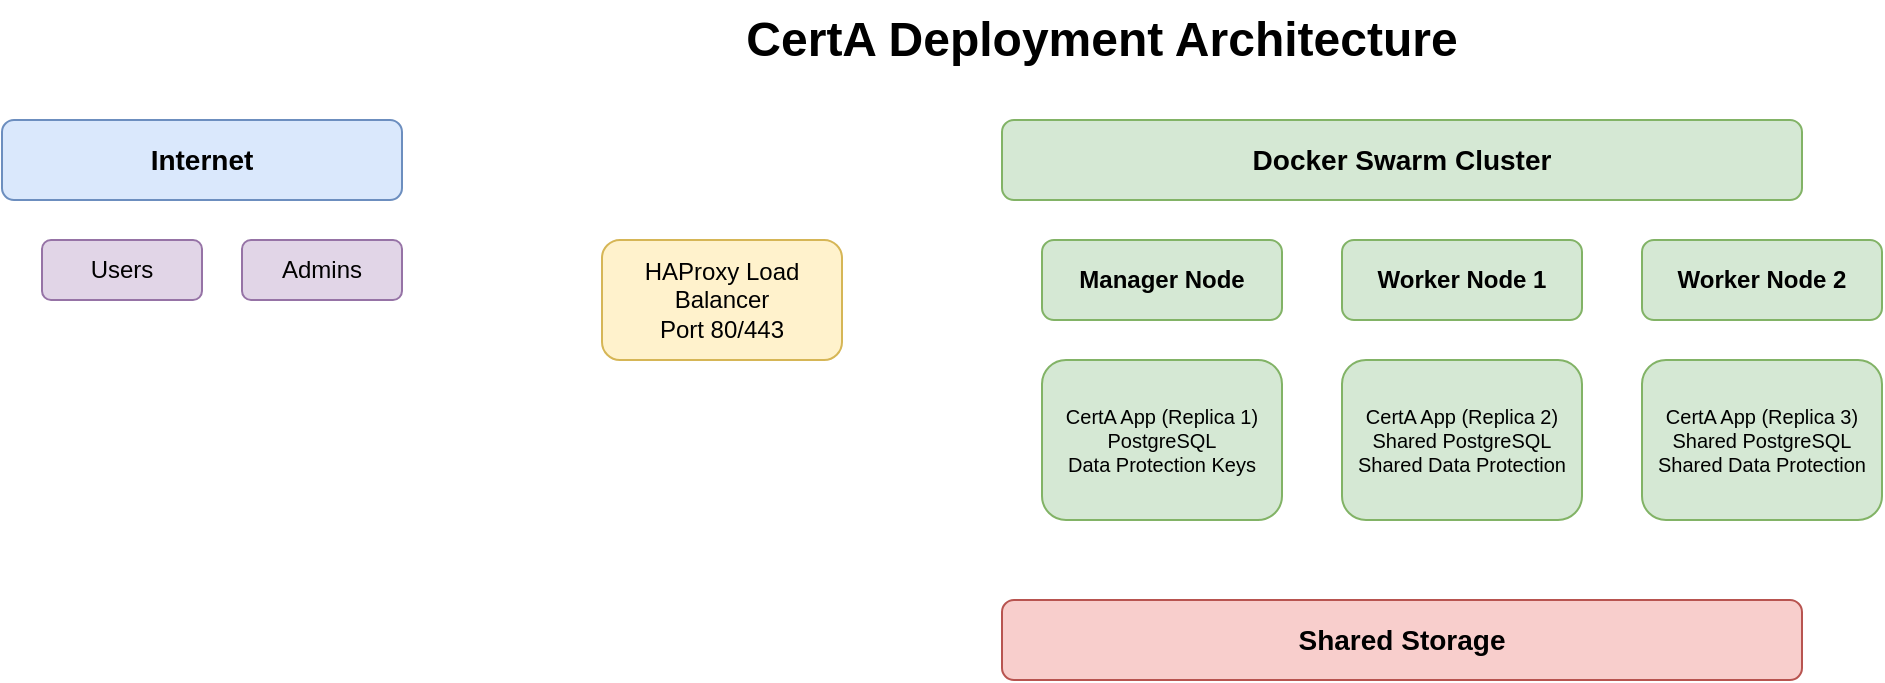<mxfile version="24.7.17" type="device">
  <diagram name="Deployment Architecture" id="deployment-architecture">
    <mxGraphModel dx="1422" dy="794" grid="1" gridSize="10" guides="1" tooltips="1" connect="1" arrows="1" fold="1" page="1" pageScale="1" pageWidth="1169" pageHeight="827" math="0" shadow="0">
      <root>
        <mxCell id="0" />
        <mxCell id="1" parent="0" />
        
        <!-- Title -->
        <mxCell id="title" value="CertA Deployment Architecture" style="text;html=1;strokeColor=none;fillColor=none;align=center;verticalAlign=middle;whiteSpace=wrap;rounded=0;fontSize=24;fontStyle=1;" vertex="1" parent="1">
          <mxGeometry x="400" y="20" width="400" height="40" as="geometry" />
        </mxCell>
        
        <!-- Internet -->
        <mxCell id="internet" value="Internet" style="rounded=1;whiteSpace=wrap;html=1;fillColor=#dae8fc;strokeColor=#6c8ebf;fontSize=14;fontStyle=1;" vertex="1" parent="1">
          <mxGeometry x="50" y="80" width="200" height="40" as="geometry" />
        </mxCell>
        
        <mxCell id="users" value="Users" style="rounded=1;whiteSpace=wrap;html=1;fillColor=#e1d5e7;strokeColor=#9673a6;" vertex="1" parent="1">
          <mxGeometry x="70" y="140" width="80" height="30" as="geometry" />
        </mxCell>
        
        <mxCell id="admins" value="Admins" style="rounded=1;whiteSpace=wrap;html=1;fillColor=#e1d5e7;strokeColor=#9673a6;" vertex="1" parent="1">
          <mxGeometry x="170" y="140" width="80" height="30" as="geometry" />
        </mxCell>
        
        <!-- Load Balancer -->
        <mxCell id="load-balancer" value="HAProxy Load Balancer&#xa;Port 80/443" style="rounded=1;whiteSpace=wrap;html=1;fillColor=#fff2cc;strokeColor=#d6b656;fontSize=12;align=center;" vertex="1" parent="1">
          <mxGeometry x="350" y="140" width="120" height="60" as="geometry" />
        </mxCell>
        
        <!-- Docker Swarm Cluster -->
        <mxCell id="swarm-cluster" value="Docker Swarm Cluster" style="rounded=1;whiteSpace=wrap;html=1;fillColor=#d5e8d4;strokeColor=#82b366;fontSize=14;fontStyle=1;" vertex="1" parent="1">
          <mxGeometry x="550" y="80" width="400" height="40" as="geometry" />
        </mxCell>
        
        <!-- Manager Node -->
        <mxCell id="manager-node" value="Manager Node" style="rounded=1;whiteSpace=wrap;html=1;fillColor=#d5e8d4;strokeColor=#82b366;fontSize=12;fontStyle=1;" vertex="1" parent="1">
          <mxGeometry x="570" y="140" width="120" height="40" as="geometry" />
        </mxCell>
        
        <mxCell id="manager-services" value="CertA App (Replica 1)&#xa;PostgreSQL&#xa;Data Protection Keys" style="rounded=1;whiteSpace=wrap;html=1;fillColor=#d5e8d4;strokeColor=#82b366;fontSize=10;align=center;" vertex="1" parent="1">
          <mxGeometry x="570" y="200" width="120" height="80" as="geometry" />
        </mxCell>
        
        <!-- Worker Node 1 -->
        <mxCell id="worker-node1" value="Worker Node 1" style="rounded=1;whiteSpace=wrap;html=1;fillColor=#d5e8d4;strokeColor=#82b366;fontSize=12;fontStyle=1;" vertex="1" parent="1">
          <mxGeometry x="720" y="140" width="120" height="40" as="geometry" />
        </mxCell>
        
        <mxCell id="worker1-services" value="CertA App (Replica 2)&#xa;Shared PostgreSQL&#xa;Shared Data Protection" style="rounded=1;whiteSpace=wrap;html=1;fillColor=#d5e8d4;strokeColor=#82b366;fontSize=10;align=center;" vertex="1" parent="1">
          <mxGeometry x="720" y="200" width="120" height="80" as="geometry" />
        </mxCell>
        
        <!-- Worker Node 2 -->
        <mxCell id="worker-node2" value="Worker Node 2" style="rounded=1;whiteSpace=wrap;html=1;fillColor=#d5e8d4;strokeColor=#82b366;fontSize=12;fontStyle=1;" vertex="1" parent="1">
          <mxGeometry x="870" y="140" width="120" height="40" as="geometry" />
        </mxCell>
        
        <mxCell id="worker2-services" value="CertA App (Replica 3)&#xa;Shared PostgreSQL&#xa;Shared Data Protection" style="rounded=1;whiteSpace=wrap;html=1;fillColor=#d5e8d4;strokeColor=#82b366;fontSize=10;align=center;" vertex="1" parent="1">
          <mxGeometry x="870" y="200" width="120" height="80" as="geometry" />
        </mxCell>
        
        <!-- Shared Storage -->
        <mxCell id="shared-storage" value="Shared Storage" style="rounded=1;whiteSpace=wrap;html=1;fillColor=#f8cecc;strokeColor=#b85450;fontSize=14;fontStyle=1;" vertex="1" parent="1">
          <mxGeometry x="550" y="320" width="400" height="40" as="geometry" />
        </mxCell>
        
        <mxCell id="postgresql-storage" value="PostgreSQL Database&#xa;Persistent Volume&#xa;User Data & Certificates" style="rounded=1;whiteSpace=wrap;html=1;fillColor=#f8cecc;strokeColor=#b85450;fontSize=11;align=center;" vertex="1" parent="1">
          <mxGeometry x="570" y="380" width="120" height="80" as="geometry" />
        </mxCell>
        
        <mxCell id="ca-keys-storage" value="CA Keys Storage&#xa;Persistent Volume&#xa;Root CA & Private Keys" style="rounded=1;whiteSpace=wrap;html=1;fillColor=#f8cecc;strokeColor=#b85450;fontSize=11;align=center;" vertex="1" parent="1">
          <mxGeometry x="720" y="380" width="120" height="80" as="geometry" />
        </mxCell>
        
        <mxCell id="logs-storage" value="Logs Storage&#xa;Persistent Volume&#xa;Application & Audit Logs" style="rounded=1;whiteSpace=wrap;html=1;fillColor=#f8cecc;strokeColor=#b85450;fontSize=11;align=center;" vertex="1" parent="1">
          <mxGeometry x="870" y="380" width="120" height="80" as="geometry" />
        </mxCell>
        
        <!-- External Services -->
        <mxCell id="external-services" value="External Services" style="rounded=1;whiteSpace=wrap;html=1;fillColor=#ffe6cc;strokeColor=#d79b00;fontSize=14;fontStyle=1;" vertex="1" parent="1">
          <mxGeometry x="50" y="320" width="200" height="40" as="geometry" />
        </mxCell>
        
        <mxCell id="docker-hub" value="Docker Hub&#xa;judyandiealvarez/certa" style="rounded=1;whiteSpace=wrap;html=1;fillColor=#ffe6cc;strokeColor=#d79b00;fontSize=11;align=center;" vertex="1" parent="1">
          <mxGeometry x="70" y="380" width="80" height="60" as="geometry" />
        </mxCell>
        
        <mxCell id="github" value="GitHub&#xa;CI/CD Pipeline" style="rounded=1;whiteSpace=wrap;html=1;fillColor=#ffe6cc;strokeColor=#d79b00;fontSize=11;align=center;" vertex="1" parent="1">
          <mxGeometry x="170" y="380" width="80" height="60" as="geometry" />
        </mxCell>
        
        <!-- Network Configuration -->
        <mxCell id="network-config" value="Network Configuration" style="rounded=1;whiteSpace=wrap;html=1;fillColor=#f5f5f5;strokeColor=#666666;fontSize=14;fontStyle=1;" vertex="1" parent="1">
          <mxGeometry x="50" y="500" width="200" height="40" as="geometry" />
        </mxCell>
        
        <mxCell id="overlay-network" value="Docker Overlay Network&#xa;certa_network" style="rounded=1;whiteSpace=wrap;html=1;fillColor=#f5f5f5;strokeColor=#666666;fontSize=11;align=center;" vertex="1" parent="1">
          <mxGeometry x="70" y="560" width="80" height="50" as="geometry" />
        </mxCell>
        
        <mxCell id="port-mapping" value="Port Mapping&#xa;8080:8080" style="rounded=1;whiteSpace=wrap;html=1;fillColor=#f5f5f5;strokeColor=#666666;fontSize=11;align=center;" vertex="1" parent="1">
          <mxGeometry x="170" y="560" width="80" height="50" as="geometry" />
        </mxCell>
        
        <!-- Security Configuration -->
        <mxCell id="security-config" value="Security Configuration" style="rounded=1;whiteSpace=wrap;html=1;fillColor=#f5f5f5;strokeColor=#666666;fontSize=14;fontStyle=1;" vertex="1" parent="1">
          <mxGeometry x="300" y="500" width="200" height="40" as="geometry" />
        </mxCell>
        
        <mxCell id="firewall" value="Firewall Rules&#xa;Port 80, 443, 8080" style="rounded=1;whiteSpace=wrap;html=1;fillColor=#f5f5f5;strokeColor=#666666;fontSize=11;align=center;" vertex="1" parent="1">
          <mxGeometry x="320" y="560" width="80" height="50" as="geometry" />
        </mxCell>
        
        <mxCell id="ssl-termination" value="SSL Termination&#xa;HAProxy" style="rounded=1;whiteSpace=wrap;html=1;fillColor=#f5f5f5;strokeColor=#666666;fontSize=11;align=center;" vertex="1" parent="1">
          <mxGeometry x="420" y="560" width="80" height="50" as="geometry" />
        </mxCell>
        
        <!-- Monitoring -->
        <mxCell id="monitoring" value="Monitoring & Logging" style="rounded=1;whiteSpace=wrap;html=1;fillColor=#f5f5f5;strokeColor=#666666;fontSize=14;fontStyle=1;" vertex="1" parent="1">
          <mxGeometry x="550" y="500" width="200" height="40" as="geometry" />
        </mxCell>
        
        <mxCell id="health-checks" value="Health Checks&#xa;Docker Swarm" style="rounded=1;whiteSpace=wrap;html=1;fillColor=#f5f5f5;strokeColor=#666666;fontSize=11;align=center;" vertex="1" parent="1">
          <mxGeometry x="570" y="560" width="80" height="50" as="geometry" />
        </mxCell>
        
        <mxCell id="log-aggregation" value="Log Aggregation&#xa;Serilog → PostgreSQL" style="rounded=1;whiteSpace=wrap;html=1;fillColor=#f5f5f5;strokeColor=#666666;fontSize=11;align=center;" vertex="1" parent="1">
          <mxGeometry x="670" y="560" width="80" height="50" as="geometry" />
        </mxCell>
        
        <!-- Deployment Commands -->
        <mxCell id="deployment-commands" value="Deployment Commands" style="rounded=1;whiteSpace=wrap;html=1;fillColor=#f5f5f5;strokeColor=#666666;fontSize=14;fontStyle=1;" vertex="1" parent="1">
          <mxGeometry x="800" y="500" width="200" height="40" as="geometry" />
        </mxCell>
        
        <mxCell id="deploy-command" value="docker stack deploy&#xa;-c docker-compose.swarm.yml certa" style="rounded=1;whiteSpace=wrap;html=1;fillColor=#f5f5f5;strokeColor=#666666;fontSize=10;align=center;fontFamily=monospace;" vertex="1" parent="1">
          <mxGeometry x="820" y="560" width="160" height="50" as="geometry" />
        </mxCell>
        
        <!-- Connections -->
        <mxCell id="conn1" value="" style="endArrow=classic;html=1;rounded=0;exitX=1;exitY=0.5;exitDx=0;exitDy=0;entryX=0;entryY=0.5;entryDx=0;entryDy=0;strokeWidth=2;strokeColor=#d6b656;" edge="1" parent="1" source="users" target="load-balancer">
          <mxGeometry width="50" height="50" relative="1" as="geometry">
            <mxPoint x="160" y="155" as="sourcePoint" />
            <mxPoint x="210" y="105" as="targetPoint" />
          </mxGeometry>
        </mxCell>
        
        <mxCell id="conn2" value="" style="endArrow=classic;html=1;rounded=0;exitX=1;exitY=0.5;exitDx=0;exitDy=0;entryX=0;entryY=0.5;entryDx=0;entryDy=0;strokeWidth=2;strokeColor=#d6b656;" edge="1" parent="1" source="admins" target="load-balancer">
          <mxGeometry width="50" height="50" relative="1" as="geometry">
            <mxPoint x="260" y="155" as="sourcePoint" />
            <mxPoint x="310" y="105" as="targetPoint" />
          </mxGeometry>
        </mxCell>
        
        <mxCell id="conn3" value="" style="endArrow=classic;html=1;rounded=0;exitX=1;exitY=0.5;exitDx=0;exitDy=0;entryX=0;entryY=0.5;entryDx=0;entryDy=0;strokeWidth=2;strokeColor=#d6b656;" edge="1" parent="1" source="load-balancer" target="manager-node">
          <mxGeometry width="50" height="50" relative="1" as="geometry">
            <mxPoint x="480" y="170" as="sourcePoint" />
            <mxPoint x="530" y="120" as="targetPoint" />
          </mxGeometry>
        </mxCell>
        
        <mxCell id="conn4" value="" style="endArrow=classic;html=1;rounded=0;exitX=1;exitY=0.5;exitDx=0;exitDy=0;entryX=0;entryY=0.5;entryDx=0;entryDy=0;strokeWidth=2;strokeColor=#d6b656;" edge="1" parent="1" source="load-balancer" target="worker-node1">
          <mxGeometry width="50" height="50" relative="1" as="geometry">
            <mxPoint x="480" y="170" as="sourcePoint" />
            <mxPoint x="530" y="120" as="targetPoint" />
          </mxGeometry>
        </mxCell>
        
        <mxCell id="conn5" value="" style="endArrow=classic;html=1;rounded=0;exitX=1;exitY=0.5;exitDx=0;exitDy=0;entryX=0;entryY=0.5;entryDx=0;entryDy=0;strokeWidth=2;strokeColor=#d6b656;" edge="1" parent="1" source="load-balancer" target="worker-node2">
          <mxGeometry width="50" height="50" relative="1" as="geometry">
            <mxPoint x="480" y="170" as="sourcePoint" />
            <mxPoint x="530" y="120" as="targetPoint" />
          </mxGeometry>
        </mxCell>
        
        <mxCell id="conn6" value="" style="endArrow=classic;html=1;rounded=0;exitX=0.5;exitY=1;exitDx=0;exitDy=0;entryX=0.5;entryY=0;entryDx=0;entryDy=0;strokeWidth=2;strokeColor=#b85450;" edge="1" parent="1" source="manager-services" target="postgresql-storage">
          <mxGeometry width="50" height="50" relative="1" as="geometry">
            <mxPoint x="630" y="290" as="sourcePoint" />
            <mxPoint x="630" y="340" as="targetPoint" />
          </mxGeometry>
        </mxCell>
        
        <mxCell id="conn7" value="" style="endArrow=classic;html=1;rounded=0;exitX=0.5;exitY=1;exitDx=0;exitDy=0;entryX=0.5;entryY=0;entryDx=0;entryDy=0;strokeWidth=2;strokeColor=#b85450;" edge="1" parent="1" source="worker1-services" target="postgresql-storage">
          <mxGeometry width="50" height="50" relative="1" as="geometry">
            <mxPoint x="780" y="290" as="sourcePoint" />
            <mxPoint x="630" y="340" as="targetPoint" />
          </mxGeometry>
        </mxCell>
        
        <mxCell id="conn8" value="" style="endArrow=classic;html=1;rounded=0;exitX=0.5;exitY=1;exitDx=0;exitDy=0;entryX=0.5;entryY=0;entryDx=0;entryDy=0;strokeWidth=2;strokeColor=#b85450;" edge="1" parent="1" source="worker2-services" target="postgresql-storage">
          <mxGeometry width="50" height="50" relative="1" as="geometry">
            <mxPoint x="930" y="290" as="sourcePoint" />
            <mxPoint x="630" y="340" as="targetPoint" />
          </mxGeometry>
        </mxCell>
        
        <mxCell id="conn9" value="" style="endArrow=classic;html=1;rounded=0;exitX=0.5;exitY=1;exitDx=0;exitDy=0;entryX=0.5;entryY=0;entryDx=0;entryDy=0;strokeWidth=2;strokeColor=#b85450;" edge="1" parent="1" source="manager-services" target="ca-keys-storage">
          <mxGeometry width="50" height="50" relative="1" as="geometry">
            <mxPoint x="630" y="290" as="sourcePoint" />
            <mxPoint x="780" y="340" as="targetPoint" />
          </mxGeometry>
        </mxCell>
        
        <mxCell id="conn10" value="" style="endArrow=classic;html=1;rounded=0;exitX=0.5;exitY=1;exitDx=0;exitDy=0;entryX=0.5;entryY=0;entryDx=0;entryDy=0;strokeWidth=2;strokeColor=#b85450;" edge="1" parent="1" source="worker1-services" target="ca-keys-storage">
          <mxGeometry width="50" height="50" relative="1" as="geometry">
            <mxPoint x="780" y="290" as="sourcePoint" />
            <mxPoint x="780" y="340" as="targetPoint" />
          </mxGeometry>
        </mxCell>
        
        <mxCell id="conn11" value="" style="endArrow=classic;html=1;rounded=0;exitX=0.5;exitY=1;exitDx=0;exitDy=0;entryX=0.5;entryY=0;entryDx=0;entryDy=0;strokeWidth=2;strokeColor=#b85450;" edge="1" parent="1" source="worker2-services" target="ca-keys-storage">
          <mxGeometry width="50" height="50" relative="1" as="geometry">
            <mxPoint x="930" y="290" as="sourcePoint" />
            <mxPoint x="780" y="340" as="targetPoint" />
          </mxGeometry>
        </mxCell>
        
        <!-- Legend -->
        <mxCell id="legend" value="Deployment Components" style="text;html=1;strokeColor=none;fillColor=none;align=left;verticalAlign=top;whiteSpace=wrap;rounded=0;fontSize=14;fontStyle=1;" vertex="1" parent="1">
          <mxGeometry x="50" y="650" width="150" height="30" as="geometry" />
        </mxCell>
        
        <mxCell id="legend1" value="Load Balancer" style="rounded=1;whiteSpace=wrap;html=1;fillColor=#fff2cc;strokeColor=#d6b656;fontSize=10;" vertex="1" parent="1">
          <mxGeometry x="50" y="680" width="80" height="20" as="geometry" />
        </mxCell>
        
        <mxCell id="legend2" value="Swarm Nodes" style="rounded=1;whiteSpace=wrap;html=1;fillColor=#d5e8d4;strokeColor=#82b366;fontSize=10;" vertex="1" parent="1">
          <mxGeometry x="140" y="680" width="80" height="20" as="geometry" />
        </mxCell>
        
        <mxCell id="legend3" value="Shared Storage" style="rounded=1;whiteSpace=wrap;html=1;fillColor=#f8cecc;strokeColor=#b85450;fontSize=10;" vertex="1" parent="1">
          <mxGeometry x="230" y="680" width="80" height="20" as="geometry" />
        </mxCell>
        
        <mxCell id="legend4" value="External Services" style="rounded=1;whiteSpace=wrap;html=1;fillColor=#ffe6cc;strokeColor=#d79b00;fontSize=10;" vertex="1" parent="1">
          <mxGeometry x="320" y="680" width="80" height="20" as="geometry" />
        </mxCell>
        
        <mxCell id="legend5" value="Configuration" style="rounded=1;whiteSpace=wrap;html=1;fillColor=#f5f5f5;strokeColor=#666666;fontSize=10;" vertex="1" parent="1">
          <mxGeometry x="410" y="680" width="80" height="20" as="geometry" />
        </mxCell>
        
      </root>
    </mxGraphModel>
  </diagram>
</mxfile>
